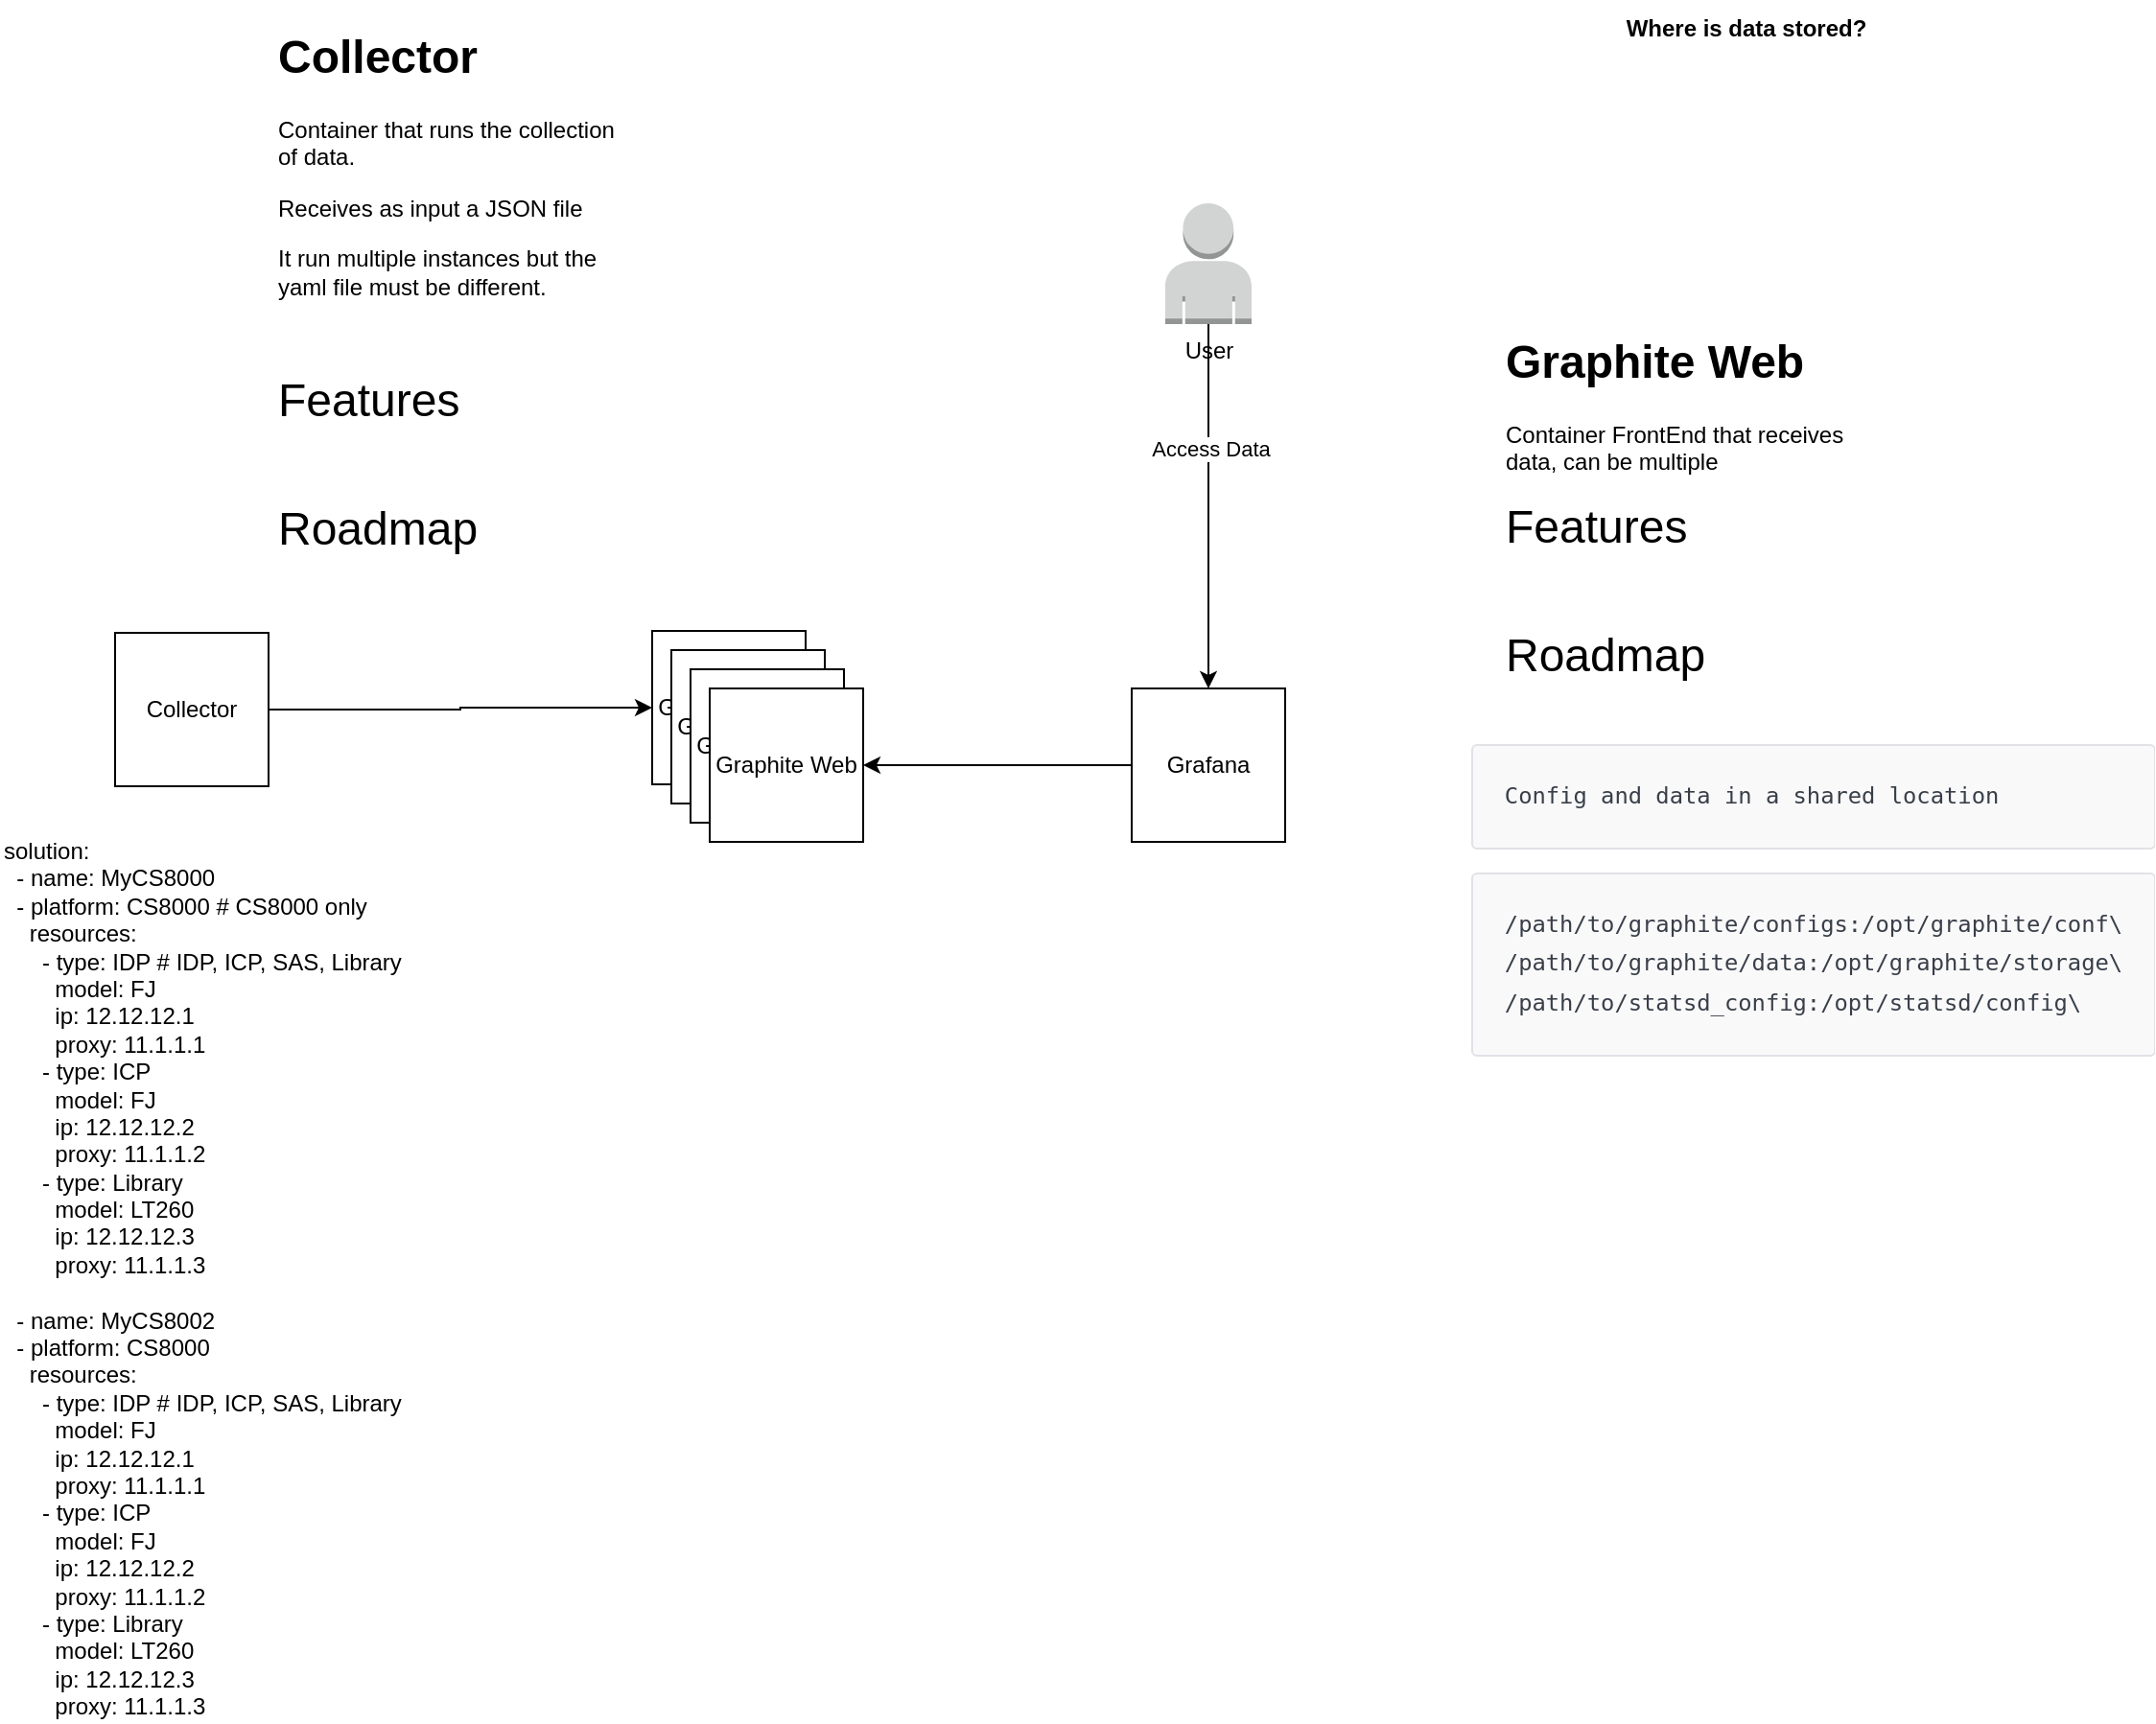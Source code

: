<mxfile version="20.8.3" type="device"><diagram id="By98sHx57U2zeXdGKpVk" name="Page-1"><mxGraphModel dx="1042" dy="915" grid="1" gridSize="10" guides="1" tooltips="1" connect="1" arrows="1" fold="1" page="1" pageScale="1" pageWidth="1169" pageHeight="827" math="0" shadow="0"><root><mxCell id="0"/><mxCell id="1" parent="0"/><mxCell id="xCUrHhUUNWh9P9F-VnJE-2" style="edgeStyle=orthogonalEdgeStyle;rounded=0;orthogonalLoop=1;jettySize=auto;html=1;" parent="1" source="zomS5F7ylYyf5ziz8VyH-1" target="zomS5F7ylYyf5ziz8VyH-14" edge="1"><mxGeometry relative="1" as="geometry"/></mxCell><mxCell id="zomS5F7ylYyf5ziz8VyH-1" value="Collector" style="rounded=0;whiteSpace=wrap;html=1;" parent="1" vertex="1"><mxGeometry x="80" y="360" width="80" height="80" as="geometry"/></mxCell><mxCell id="zomS5F7ylYyf5ziz8VyH-2" value="&lt;h1&gt;Collector&lt;/h1&gt;&lt;p&gt;Container that runs the collection of data.&lt;/p&gt;&lt;p&gt;Receives as input a JSON file&lt;/p&gt;&lt;p&gt;It run multiple instances but the yaml file must be different.&lt;/p&gt;&lt;p&gt;&lt;br&gt;&lt;/p&gt;&lt;p&gt;&lt;font style=&quot;font-size: 24px;&quot;&gt;Features&lt;/font&gt;&lt;/p&gt;&lt;p&gt;&lt;br&gt;&lt;/p&gt;&lt;p&gt;&lt;font style=&quot;font-size: 24px;&quot;&gt;Roadmap&lt;/font&gt;&lt;/p&gt;" style="text;html=1;strokeColor=none;fillColor=none;spacing=5;spacingTop=-20;whiteSpace=wrap;overflow=hidden;rounded=0;" parent="1" vertex="1"><mxGeometry x="160" y="40" width="190" height="300" as="geometry"/></mxCell><mxCell id="zomS5F7ylYyf5ziz8VyH-3" value="&lt;div&gt;solution:&lt;/div&gt;&lt;div&gt;&amp;nbsp; - name: MyCS8000&lt;/div&gt;&lt;div&gt;&amp;nbsp; - platform: CS8000 # CS8000 only&lt;/div&gt;&lt;div&gt;&amp;nbsp; &amp;nbsp; resources:&lt;/div&gt;&lt;div&gt;&amp;nbsp; &amp;nbsp; &amp;nbsp; - type: IDP # IDP, ICP, SAS, Library&lt;/div&gt;&lt;div&gt;&amp;nbsp; &amp;nbsp; &amp;nbsp; &amp;nbsp; model: FJ&lt;/div&gt;&lt;div&gt;&amp;nbsp; &amp;nbsp; &amp;nbsp; &amp;nbsp; ip: 12.12.12.1&lt;/div&gt;&lt;div&gt;&amp;nbsp; &amp;nbsp; &amp;nbsp; &amp;nbsp; proxy: 11.1.1.1&lt;/div&gt;&lt;div&gt;&amp;nbsp; &amp;nbsp; &amp;nbsp; - type: ICP&lt;/div&gt;&lt;div&gt;&amp;nbsp; &amp;nbsp; &amp;nbsp; &amp;nbsp; model: FJ&lt;/div&gt;&lt;div&gt;&amp;nbsp; &amp;nbsp; &amp;nbsp; &amp;nbsp; ip: 12.12.12.2&lt;/div&gt;&lt;div&gt;&amp;nbsp; &amp;nbsp; &amp;nbsp; &amp;nbsp; proxy: 11.1.1.2&lt;/div&gt;&lt;div&gt;&amp;nbsp; &amp;nbsp; &amp;nbsp; - type: Library&lt;/div&gt;&lt;div&gt;&amp;nbsp; &amp;nbsp; &amp;nbsp; &amp;nbsp; model: LT260&lt;/div&gt;&lt;div&gt;&amp;nbsp; &amp;nbsp; &amp;nbsp; &amp;nbsp; ip: 12.12.12.3&lt;/div&gt;&lt;div&gt;&amp;nbsp; &amp;nbsp; &amp;nbsp; &amp;nbsp; proxy: 11.1.1.3&lt;/div&gt;&lt;div&gt;&amp;nbsp; &amp;nbsp; &amp;nbsp; &amp;nbsp;&amp;nbsp;&lt;/div&gt;&lt;div&gt;&amp;nbsp; - name: MyCS8002&lt;/div&gt;&lt;div&gt;&amp;nbsp; - platform: CS8000&lt;/div&gt;&lt;div&gt;&amp;nbsp; &amp;nbsp; resources:&lt;/div&gt;&lt;div&gt;&amp;nbsp; &amp;nbsp; &amp;nbsp; - type: IDP # IDP, ICP, SAS, Library&lt;/div&gt;&lt;div&gt;&amp;nbsp; &amp;nbsp; &amp;nbsp; &amp;nbsp; model: FJ&lt;/div&gt;&lt;div&gt;&amp;nbsp; &amp;nbsp; &amp;nbsp; &amp;nbsp; ip: 12.12.12.1&lt;/div&gt;&lt;div&gt;&amp;nbsp; &amp;nbsp; &amp;nbsp; &amp;nbsp; proxy: 11.1.1.1&lt;/div&gt;&lt;div&gt;&amp;nbsp; &amp;nbsp; &amp;nbsp; - type: ICP&lt;/div&gt;&lt;div&gt;&amp;nbsp; &amp;nbsp; &amp;nbsp; &amp;nbsp; model: FJ&lt;/div&gt;&lt;div&gt;&amp;nbsp; &amp;nbsp; &amp;nbsp; &amp;nbsp; ip: 12.12.12.2&lt;/div&gt;&lt;div&gt;&amp;nbsp; &amp;nbsp; &amp;nbsp; &amp;nbsp; proxy: 11.1.1.2&lt;/div&gt;&lt;div&gt;&amp;nbsp; &amp;nbsp; &amp;nbsp; - type: Library&lt;/div&gt;&lt;div&gt;&amp;nbsp; &amp;nbsp; &amp;nbsp; &amp;nbsp; model: LT260&lt;/div&gt;&lt;div&gt;&amp;nbsp; &amp;nbsp; &amp;nbsp; &amp;nbsp; ip: 12.12.12.3&lt;/div&gt;&lt;div&gt;&amp;nbsp; &amp;nbsp; &amp;nbsp; &amp;nbsp; proxy: 11.1.1.3&lt;/div&gt;" style="text;html=1;strokeColor=none;fillColor=none;align=left;verticalAlign=top;whiteSpace=wrap;rounded=0;fontSize=12;horizontal=1;" parent="1" vertex="1"><mxGeometry x="20" y="460" width="220" height="246" as="geometry"/></mxCell><mxCell id="zomS5F7ylYyf5ziz8VyH-14" value="Graphite Web" style="rounded=0;whiteSpace=wrap;html=1;" parent="1" vertex="1"><mxGeometry x="360" y="359" width="80" height="80" as="geometry"/></mxCell><mxCell id="zomS5F7ylYyf5ziz8VyH-18" value="&lt;h1&gt;Graphite Web&lt;/h1&gt;&lt;p&gt;Container FrontEnd that receives data, can be multiple&lt;/p&gt;&lt;p&gt;&lt;font style=&quot;font-size: 24px;&quot;&gt;Features&lt;/font&gt;&lt;/p&gt;&lt;p&gt;&lt;br&gt;&lt;/p&gt;&lt;p&gt;&lt;font style=&quot;font-size: 24px;&quot;&gt;Roadmap&lt;/font&gt;&lt;/p&gt;" style="text;html=1;strokeColor=none;fillColor=none;spacing=5;spacingTop=-20;whiteSpace=wrap;overflow=hidden;rounded=0;" parent="1" vertex="1"><mxGeometry x="800" y="199" width="190" height="300" as="geometry"/></mxCell><mxCell id="zomS5F7ylYyf5ziz8VyH-19" value="Graphite Web" style="rounded=0;whiteSpace=wrap;html=1;" parent="1" vertex="1"><mxGeometry x="370" y="369" width="80" height="80" as="geometry"/></mxCell><mxCell id="zomS5F7ylYyf5ziz8VyH-20" value="Graphite Web" style="rounded=0;whiteSpace=wrap;html=1;" parent="1" vertex="1"><mxGeometry x="380" y="379" width="80" height="80" as="geometry"/></mxCell><mxCell id="zomS5F7ylYyf5ziz8VyH-21" value="Graphite Web" style="rounded=0;whiteSpace=wrap;html=1;" parent="1" vertex="1"><mxGeometry x="390" y="389" width="80" height="80" as="geometry"/></mxCell><mxCell id="zomS5F7ylYyf5ziz8VyH-22" value="&lt;pre style=&quot;box-sizing: inherit; font-size: 11.9px; overflow-wrap: normal; padding: 16px; overflow: auto; line-height: 1.45; background-color: rgb(249, 249, 250); border: 1px solid rgb(225, 226, 230); border-radius: 3px; color: rgb(57, 63, 73); text-align: start;&quot;&gt;&lt;code style=&quot;box-sizing: inherit; font-family: &amp;quot;Roboto Mono&amp;quot;, consolas, monaco, monospace; font-size: 11.9px; overflow-wrap: break-word; padding: 0px; background: transparent; border-radius: 1px; margin: 0px; line-height: 1.75; word-break: normal; border: 0px;&quot;&gt;Config and data in a shared location&lt;/code&gt;&lt;/pre&gt;&lt;pre style=&quot;box-sizing: inherit; font-size: 11.9px; overflow-wrap: normal; padding: 16px; overflow: auto; line-height: 1.45; background-color: rgb(249, 249, 250); border: 1px solid rgb(225, 226, 230); border-radius: 3px; color: rgb(57, 63, 73); text-align: start;&quot;&gt;&lt;code style=&quot;box-sizing: inherit; font-family: &amp;quot;Roboto Mono&amp;quot;, consolas, monaco, monospace; font-size: 11.9px; overflow-wrap: break-word; padding: 0px; background: transparent; border-radius: 1px; margin: 0px; line-height: 1.75; word-break: normal; border: 0px;&quot;&gt;/path/to/graphite/configs:/opt/graphite/conf\&lt;br&gt;/path/to/graphite/data:/opt/graphite/storage\&lt;br&gt;/path/to/statsd_config:/opt/statsd/config\&lt;/code&gt;&lt;/pre&gt;" style="text;html=1;align=center;verticalAlign=middle;resizable=0;points=[];autosize=1;strokeColor=none;fillColor=none;fontSize=12;" parent="1" vertex="1"><mxGeometry x="790" y="399" width="350" height="200" as="geometry"/></mxCell><mxCell id="xCUrHhUUNWh9P9F-VnJE-6" style="edgeStyle=orthogonalEdgeStyle;rounded=0;orthogonalLoop=1;jettySize=auto;html=1;entryX=0.5;entryY=0;entryDx=0;entryDy=0;" parent="1" source="xCUrHhUUNWh9P9F-VnJE-5" target="vVXevMQ1yN0tcgJenftW-1" edge="1"><mxGeometry relative="1" as="geometry"/></mxCell><mxCell id="xCUrHhUUNWh9P9F-VnJE-7" value="Access Data" style="edgeLabel;html=1;align=center;verticalAlign=middle;resizable=0;points=[];" parent="xCUrHhUUNWh9P9F-VnJE-6" vertex="1" connectable="0"><mxGeometry x="-0.316" y="1" relative="1" as="geometry"><mxPoint as="offset"/></mxGeometry></mxCell><mxCell id="xCUrHhUUNWh9P9F-VnJE-5" value="User" style="outlineConnect=0;dashed=0;verticalLabelPosition=bottom;verticalAlign=top;align=center;html=1;shape=mxgraph.aws3.user;fillColor=#D2D3D3;gradientColor=none;" parent="1" vertex="1"><mxGeometry x="627.5" y="136" width="45" height="63" as="geometry"/></mxCell><mxCell id="xCUrHhUUNWh9P9F-VnJE-8" value="Where is data stored?" style="text;html=1;align=center;verticalAlign=middle;resizable=0;points=[];autosize=1;strokeColor=none;fillColor=none;fontStyle=1" parent="1" vertex="1"><mxGeometry x="855" y="30" width="150" height="30" as="geometry"/></mxCell><mxCell id="vVXevMQ1yN0tcgJenftW-2" style="edgeStyle=orthogonalEdgeStyle;rounded=0;orthogonalLoop=1;jettySize=auto;html=1;entryX=1;entryY=0.5;entryDx=0;entryDy=0;" edge="1" parent="1" source="vVXevMQ1yN0tcgJenftW-1" target="zomS5F7ylYyf5ziz8VyH-21"><mxGeometry relative="1" as="geometry"/></mxCell><mxCell id="vVXevMQ1yN0tcgJenftW-1" value="Grafana" style="rounded=0;whiteSpace=wrap;html=1;" vertex="1" parent="1"><mxGeometry x="610" y="389" width="80" height="80" as="geometry"/></mxCell></root></mxGraphModel></diagram></mxfile>